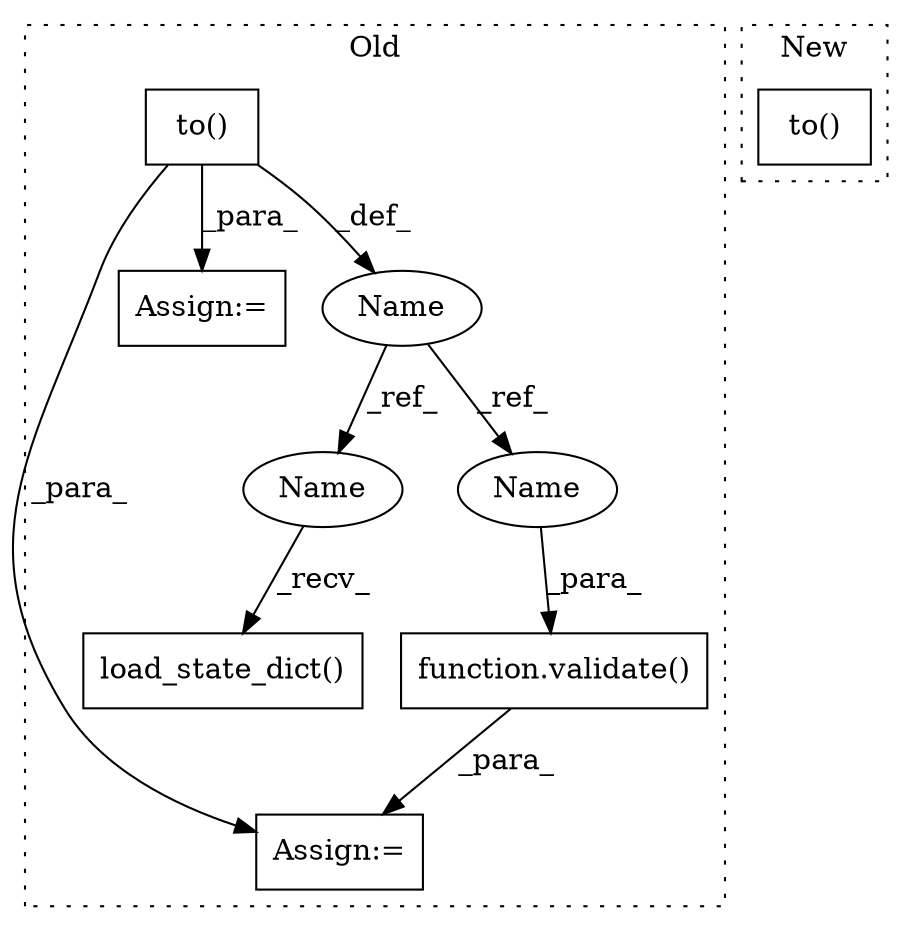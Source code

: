 digraph G {
subgraph cluster0 {
1 [label="function.validate()" a="75" s="6050,6082" l="9,1" shape="box"];
3 [label="Assign:=" a="68" s="6047" l="3" shape="box"];
4 [label="to()" a="75" s="3549,3602" l="47,1" shape="box"];
5 [label="Assign:=" a="68" s="3868" l="3" shape="box"];
6 [label="Name" a="87" s="3545" l="1" shape="ellipse"];
7 [label="load_state_dict()" a="75" s="5965,5998" l="18,1" shape="box"];
8 [label="Name" a="87" s="5965" l="1" shape="ellipse"];
9 [label="Name" a="87" s="6072" l="1" shape="ellipse"];
label = "Old";
style="dotted";
}
subgraph cluster1 {
2 [label="to()" a="75" s="3797,3838" l="35,1" shape="box"];
label = "New";
style="dotted";
}
1 -> 3 [label="_para_"];
4 -> 5 [label="_para_"];
4 -> 6 [label="_def_"];
4 -> 3 [label="_para_"];
6 -> 8 [label="_ref_"];
6 -> 9 [label="_ref_"];
8 -> 7 [label="_recv_"];
9 -> 1 [label="_para_"];
}
